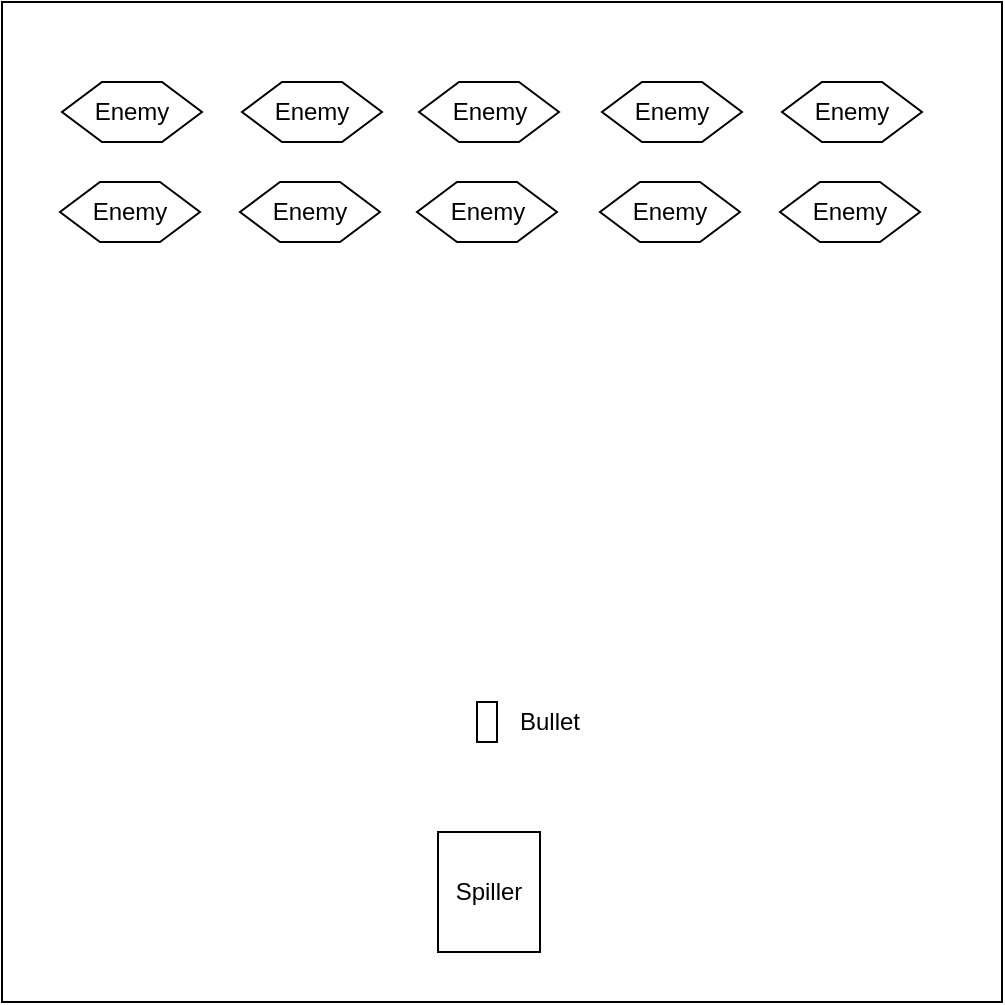 <mxfile>
    <diagram id="5pNVgJioLZ65702u9iHh" name="Page-1">
        <mxGraphModel dx="891" dy="856" grid="1" gridSize="10" guides="1" tooltips="1" connect="1" arrows="1" fold="1" page="1" pageScale="1" pageWidth="827" pageHeight="1169" math="0" shadow="0">
            <root>
                <mxCell id="0"/>
                <mxCell id="1" parent="0"/>
                <mxCell id="2" value="" style="whiteSpace=wrap;html=1;aspect=fixed;" parent="1" vertex="1">
                    <mxGeometry x="170" y="170" width="500" height="500" as="geometry"/>
                </mxCell>
                <mxCell id="3" value="Spiller" style="rounded=0;whiteSpace=wrap;html=1;" parent="1" vertex="1">
                    <mxGeometry x="388" y="585" width="51" height="60" as="geometry"/>
                </mxCell>
                <mxCell id="4" value="Enemy" style="shape=hexagon;perimeter=hexagonPerimeter2;whiteSpace=wrap;html=1;fixedSize=1;" parent="1" vertex="1">
                    <mxGeometry x="200" y="210" width="70" height="30" as="geometry"/>
                </mxCell>
                <mxCell id="5" value="Enemy" style="shape=hexagon;perimeter=hexagonPerimeter2;whiteSpace=wrap;html=1;fixedSize=1;" parent="1" vertex="1">
                    <mxGeometry x="290" y="210" width="70" height="30" as="geometry"/>
                </mxCell>
                <mxCell id="6" value="Enemy" style="shape=hexagon;perimeter=hexagonPerimeter2;whiteSpace=wrap;html=1;fixedSize=1;" parent="1" vertex="1">
                    <mxGeometry x="378.5" y="210" width="70" height="30" as="geometry"/>
                </mxCell>
                <mxCell id="7" value="Enemy" style="shape=hexagon;perimeter=hexagonPerimeter2;whiteSpace=wrap;html=1;fixedSize=1;size=20;" parent="1" vertex="1">
                    <mxGeometry x="470" y="210" width="70" height="30" as="geometry"/>
                </mxCell>
                <mxCell id="8" value="Enemy" style="shape=hexagon;perimeter=hexagonPerimeter2;whiteSpace=wrap;html=1;fixedSize=1;" parent="1" vertex="1">
                    <mxGeometry x="560" y="210" width="70" height="30" as="geometry"/>
                </mxCell>
                <mxCell id="9" value="Enemy" style="shape=hexagon;perimeter=hexagonPerimeter2;whiteSpace=wrap;html=1;fixedSize=1;" parent="1" vertex="1">
                    <mxGeometry x="199" y="260" width="70" height="30" as="geometry"/>
                </mxCell>
                <mxCell id="10" value="Enemy" style="shape=hexagon;perimeter=hexagonPerimeter2;whiteSpace=wrap;html=1;fixedSize=1;" parent="1" vertex="1">
                    <mxGeometry x="289" y="260" width="70" height="30" as="geometry"/>
                </mxCell>
                <mxCell id="11" value="Enemy" style="shape=hexagon;perimeter=hexagonPerimeter2;whiteSpace=wrap;html=1;fixedSize=1;" parent="1" vertex="1">
                    <mxGeometry x="377.5" y="260" width="70" height="30" as="geometry"/>
                </mxCell>
                <mxCell id="12" value="Enemy" style="shape=hexagon;perimeter=hexagonPerimeter2;whiteSpace=wrap;html=1;fixedSize=1;" parent="1" vertex="1">
                    <mxGeometry x="469" y="260" width="70" height="30" as="geometry"/>
                </mxCell>
                <mxCell id="13" value="Enemy" style="shape=hexagon;perimeter=hexagonPerimeter2;whiteSpace=wrap;html=1;fixedSize=1;" parent="1" vertex="1">
                    <mxGeometry x="559" y="260" width="70" height="30" as="geometry"/>
                </mxCell>
                <mxCell id="14" value="" style="rounded=0;whiteSpace=wrap;html=1;" parent="1" vertex="1">
                    <mxGeometry x="407.5" y="520" width="10" height="20" as="geometry"/>
                </mxCell>
                <mxCell id="15" value="Bullet" style="text;html=1;strokeColor=none;fillColor=none;align=center;verticalAlign=middle;whiteSpace=wrap;rounded=0;" parent="1" vertex="1">
                    <mxGeometry x="414" y="515" width="60" height="30" as="geometry"/>
                </mxCell>
            </root>
        </mxGraphModel>
    </diagram>
</mxfile>